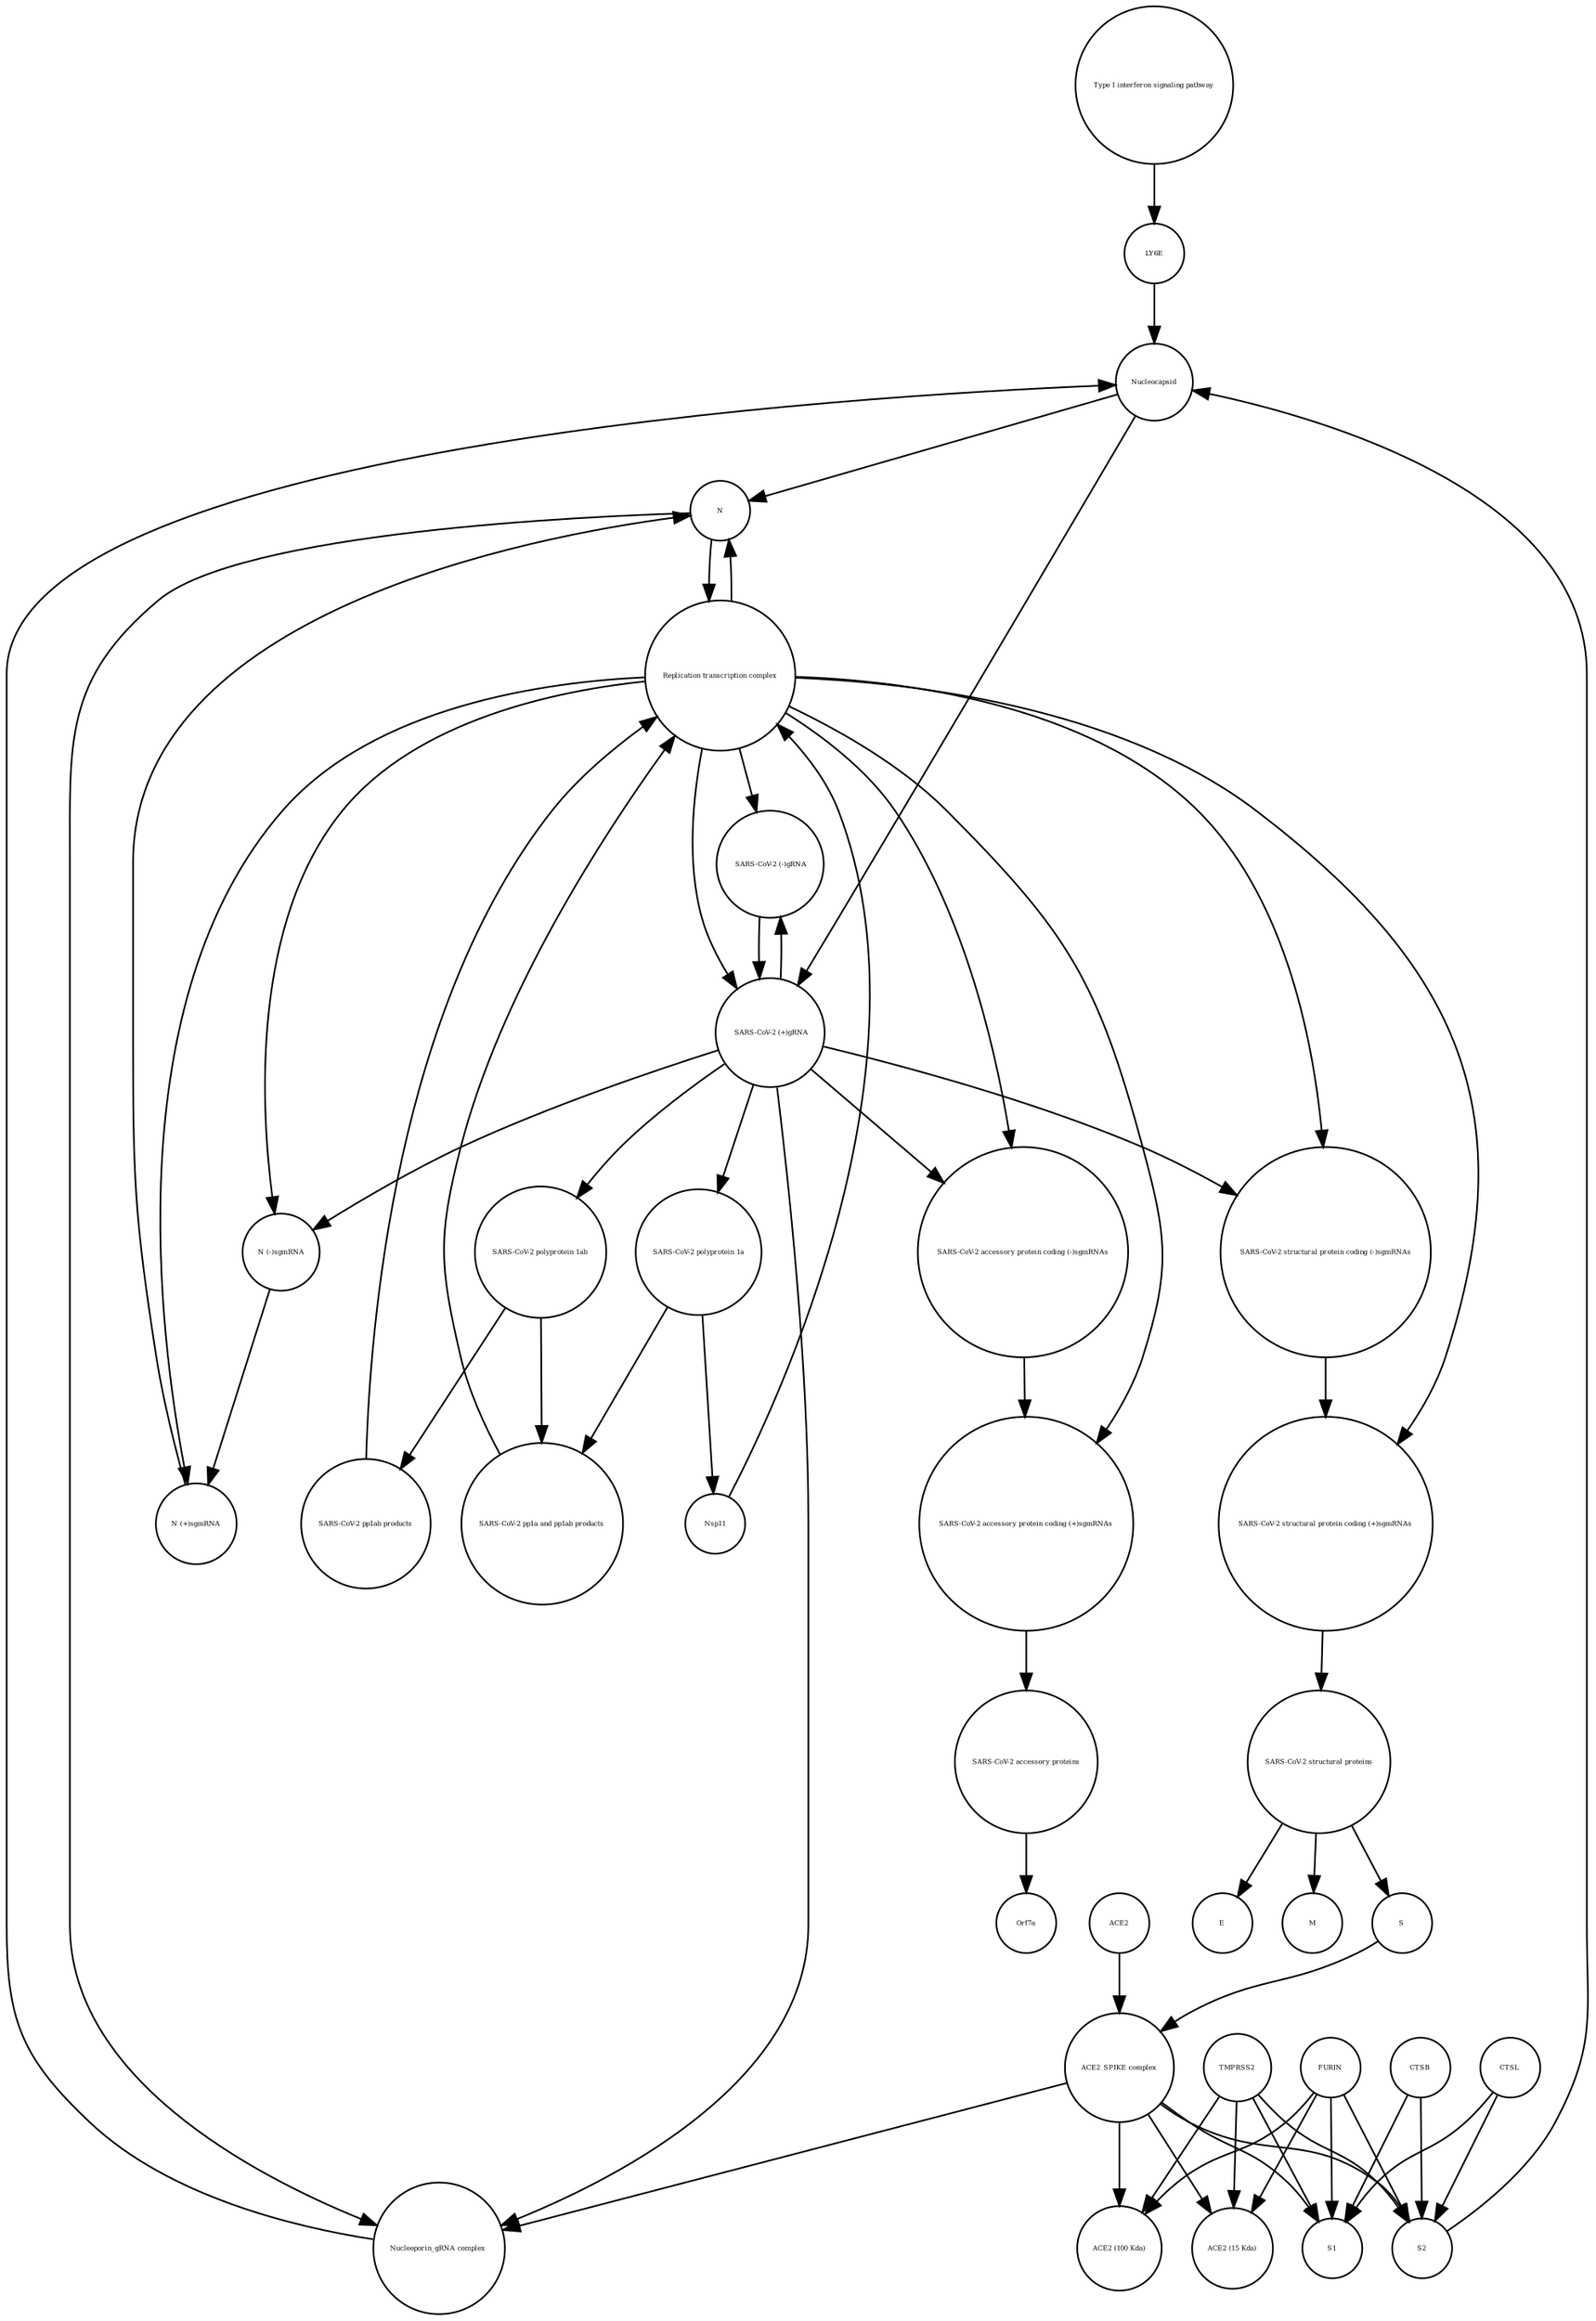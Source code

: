 strict digraph  {
"Type I interferon signaling pathway" [annotation="", bipartite=0, cls=phenotype, fontsize=4, label="Type I interferon signaling pathway", shape=circle];
LY6E [annotation="", bipartite=0, cls=macromolecule, fontsize=4, label=LY6E, shape=circle];
"SARS-CoV-2 accessory proteins" [annotation="", bipartite=0, cls=complex, fontsize=4, label="SARS-CoV-2 accessory proteins", shape=circle];
"ACE2 (15 Kda)" [annotation="", bipartite=0, cls=macromolecule, fontsize=4, label="ACE2 (15 Kda)", shape=circle];
"Nucleoporin_gRNA complex " [annotation="", bipartite=0, cls=complex, fontsize=4, label="Nucleoporin_gRNA complex ", shape=circle];
CTSL [annotation="", bipartite=0, cls=macromolecule, fontsize=4, label=CTSL, shape=circle];
"SARS-CoV-2 polyprotein 1ab" [annotation="", bipartite=0, cls=macromolecule, fontsize=4, label="SARS-CoV-2 polyprotein 1ab", shape=circle];
S [annotation="", bipartite=0, cls="macromolecule multimer", fontsize=4, label=S, shape=circle];
"ACE2 (100 Kda)" [annotation="", bipartite=0, cls=macromolecule, fontsize=4, label="ACE2 (100 Kda)", shape=circle];
CTSB [annotation="", bipartite=0, cls=macromolecule, fontsize=4, label=CTSB, shape=circle];
"N (-)sgmRNA" [annotation="", bipartite=0, cls="nucleic acid feature", fontsize=4, label="N (-)sgmRNA", shape=circle];
"SARS-CoV-2 structural protein coding (+)sgmRNAs" [annotation="", bipartite=0, cls=complex, fontsize=4, label="SARS-CoV-2 structural protein coding (+)sgmRNAs", shape=circle];
"N (+)sgmRNA" [annotation="", bipartite=0, cls="nucleic acid feature", fontsize=4, label="N (+)sgmRNA", shape=circle];
Nucleocapsid [annotation="", bipartite=0, cls=complex, fontsize=4, label=Nucleocapsid, shape=circle];
Nsp11 [annotation="", bipartite=0, cls=macromolecule, fontsize=4, label=Nsp11, shape=circle];
"ACE2_SPIKE complex" [annotation="", bipartite=0, cls=complex, fontsize=4, label="ACE2_SPIKE complex", shape=circle];
S2 [annotation="", bipartite=0, cls=macromolecule, fontsize=4, label=S2, shape=circle];
"SARS-CoV-2 polyprotein 1a" [annotation="", bipartite=0, cls=macromolecule, fontsize=4, label="SARS-CoV-2 polyprotein 1a", shape=circle];
E [annotation="", bipartite=0, cls=macromolecule, fontsize=4, label=E, shape=circle];
Orf7a [annotation="", bipartite=0, cls=macromolecule, fontsize=4, label=Orf7a, shape=circle];
"SARS-CoV-2 accessory protein coding (-)sgmRNAs" [annotation="", bipartite=0, cls=complex, fontsize=4, label="SARS-CoV-2 accessory protein coding (-)sgmRNAs", shape=circle];
" SARS-CoV-2 (-)gRNA" [annotation="", bipartite=0, cls="nucleic acid feature", fontsize=4, label=" SARS-CoV-2 (-)gRNA", shape=circle];
"SARS-CoV-2 structural proteins" [annotation="", bipartite=0, cls=complex, fontsize=4, label="SARS-CoV-2 structural proteins", shape=circle];
"SARS-CoV-2 structural protein coding (-)sgmRNAs" [annotation="", bipartite=0, cls=complex, fontsize=4, label="SARS-CoV-2 structural protein coding (-)sgmRNAs", shape=circle];
M [annotation="", bipartite=0, cls=macromolecule, fontsize=4, label=M, shape=circle];
N [annotation="", bipartite=0, cls="macromolecule multimer", fontsize=4, label=N, shape=circle];
FURIN [annotation="", bipartite=0, cls=macromolecule, fontsize=4, label=FURIN, shape=circle];
ACE2 [annotation="", bipartite=0, cls=macromolecule, fontsize=4, label=ACE2, shape=circle];
"SARS-CoV-2 accessory protein coding (+)sgmRNAs" [annotation="", bipartite=0, cls=complex, fontsize=4, label="SARS-CoV-2 accessory protein coding (+)sgmRNAs", shape=circle];
"Replication transcription complex" [annotation="", bipartite=0, cls=complex, fontsize=4, label="Replication transcription complex", shape=circle];
"SARS-CoV-2 pp1ab products" [annotation="", bipartite=0, cls=complex, fontsize=4, label="SARS-CoV-2 pp1ab products", shape=circle];
" SARS-CoV-2 (+)gRNA" [annotation="", bipartite=0, cls="nucleic acid feature", fontsize=4, label=" SARS-CoV-2 (+)gRNA", shape=circle];
TMPRSS2 [annotation="", bipartite=0, cls=macromolecule, fontsize=4, label=TMPRSS2, shape=circle];
S1 [annotation="", bipartite=0, cls=macromolecule, fontsize=4, label=S1, shape=circle];
"SARS-CoV-2 pp1a and pp1ab products" [annotation="", bipartite=0, cls=complex, fontsize=4, label="SARS-CoV-2 pp1a and pp1ab products", shape=circle];
"Type I interferon signaling pathway" -> LY6E  [annotation="", interaction_type=stimulation];
LY6E -> Nucleocapsid  [annotation="urn_miriam_doi_10.1101%2F2020.03.05.979260|urn_miriam_doi_10.1101%2F2020.04.02.021469", interaction_type=inhibition];
"SARS-CoV-2 accessory proteins" -> Orf7a  [annotation="", interaction_type=production];
"Nucleoporin_gRNA complex " -> Nucleocapsid  [annotation="", interaction_type=production];
CTSL -> S1  [annotation=urn_miriam_pubmed_32142651, interaction_type=catalysis];
CTSL -> S2  [annotation=urn_miriam_pubmed_32142651, interaction_type=catalysis];
"SARS-CoV-2 polyprotein 1ab" -> "SARS-CoV-2 pp1a and pp1ab products"  [annotation=urn_miriam_pubmed_31226023, interaction_type=catalysis];
"SARS-CoV-2 polyprotein 1ab" -> "SARS-CoV-2 pp1ab products"  [annotation=urn_miriam_pubmed_31226023, interaction_type=catalysis];
S -> "ACE2_SPIKE complex"  [annotation="", interaction_type=production];
CTSB -> S1  [annotation=urn_miriam_pubmed_32142651, interaction_type=catalysis];
CTSB -> S2  [annotation=urn_miriam_pubmed_32142651, interaction_type=catalysis];
"N (-)sgmRNA" -> "N (+)sgmRNA"  [annotation="", interaction_type=production];
"SARS-CoV-2 structural protein coding (+)sgmRNAs" -> "SARS-CoV-2 structural proteins"  [annotation="", interaction_type=production];
"N (+)sgmRNA" -> N  [annotation="", interaction_type=production];
Nucleocapsid -> " SARS-CoV-2 (+)gRNA"  [annotation="", interaction_type=production];
Nucleocapsid -> N  [annotation="", interaction_type=production];
Nsp11 -> "Replication transcription complex"  [annotation="", interaction_type=production];
"ACE2_SPIKE complex" -> "Nucleoporin_gRNA complex "  [annotation="urn_miriam_pubmed_32142651|urn_miriam_pubmed_32094589", interaction_type=stimulation];
"ACE2_SPIKE complex" -> "ACE2 (15 Kda)"  [annotation="", interaction_type=production];
"ACE2_SPIKE complex" -> S2  [annotation="", interaction_type=production];
"ACE2_SPIKE complex" -> S1  [annotation="", interaction_type=production];
"ACE2_SPIKE complex" -> "ACE2 (100 Kda)"  [annotation="", interaction_type=production];
S2 -> Nucleocapsid  [annotation="", interaction_type=stimulation];
"SARS-CoV-2 polyprotein 1a" -> Nsp11  [annotation=urn_miriam_pubmed_31226023, interaction_type=catalysis];
"SARS-CoV-2 polyprotein 1a" -> "SARS-CoV-2 pp1a and pp1ab products"  [annotation=urn_miriam_pubmed_31226023, interaction_type=catalysis];
"SARS-CoV-2 accessory protein coding (-)sgmRNAs" -> "SARS-CoV-2 accessory protein coding (+)sgmRNAs"  [annotation="", interaction_type=production];
" SARS-CoV-2 (-)gRNA" -> " SARS-CoV-2 (+)gRNA"  [annotation="", interaction_type=production];
"SARS-CoV-2 structural proteins" -> M  [annotation="", interaction_type=production];
"SARS-CoV-2 structural proteins" -> E  [annotation="", interaction_type=production];
"SARS-CoV-2 structural proteins" -> S  [annotation="", interaction_type=production];
"SARS-CoV-2 structural protein coding (-)sgmRNAs" -> "SARS-CoV-2 structural protein coding (+)sgmRNAs"  [annotation="", interaction_type=production];
N -> "Nucleoporin_gRNA complex "  [annotation="", interaction_type=production];
N -> "Replication transcription complex"  [annotation="", interaction_type=production];
FURIN -> S1  [annotation="", interaction_type=catalysis];
FURIN -> "ACE2 (15 Kda)"  [annotation="", interaction_type=catalysis];
FURIN -> "ACE2 (100 Kda)"  [annotation="", interaction_type=catalysis];
FURIN -> S2  [annotation="", interaction_type=catalysis];
ACE2 -> "ACE2_SPIKE complex"  [annotation="", interaction_type=production];
"SARS-CoV-2 accessory protein coding (+)sgmRNAs" -> "SARS-CoV-2 accessory proteins"  [annotation="", interaction_type=production];
"Replication transcription complex" -> "N (+)sgmRNA"  [annotation="", interaction_type="necessary stimulation"];
"Replication transcription complex" -> "SARS-CoV-2 accessory protein coding (+)sgmRNAs"  [annotation="", interaction_type="necessary stimulation"];
"Replication transcription complex" -> "N (-)sgmRNA"  [annotation="", interaction_type="necessary stimulation"];
"Replication transcription complex" -> "SARS-CoV-2 accessory protein coding (-)sgmRNAs"  [annotation="", interaction_type="necessary stimulation"];
"Replication transcription complex" -> " SARS-CoV-2 (-)gRNA"  [annotation="", interaction_type="necessary stimulation"];
"Replication transcription complex" -> "SARS-CoV-2 structural protein coding (-)sgmRNAs"  [annotation="", interaction_type="necessary stimulation"];
"Replication transcription complex" -> N  [annotation="", interaction_type=production];
"Replication transcription complex" -> "SARS-CoV-2 structural protein coding (+)sgmRNAs"  [annotation="", interaction_type="necessary stimulation"];
"Replication transcription complex" -> " SARS-CoV-2 (+)gRNA"  [annotation="", interaction_type="necessary stimulation"];
"SARS-CoV-2 pp1ab products" -> "Replication transcription complex"  [annotation="", interaction_type=production];
" SARS-CoV-2 (+)gRNA" -> "N (-)sgmRNA"  [annotation="", interaction_type=production];
" SARS-CoV-2 (+)gRNA" -> "SARS-CoV-2 accessory protein coding (-)sgmRNAs"  [annotation="", interaction_type=production];
" SARS-CoV-2 (+)gRNA" -> " SARS-CoV-2 (-)gRNA"  [annotation="", interaction_type=production];
" SARS-CoV-2 (+)gRNA" -> "SARS-CoV-2 structural protein coding (-)sgmRNAs"  [annotation="", interaction_type=production];
" SARS-CoV-2 (+)gRNA" -> "Nucleoporin_gRNA complex "  [annotation="", interaction_type=production];
" SARS-CoV-2 (+)gRNA" -> "SARS-CoV-2 polyprotein 1ab"  [annotation="", interaction_type=production];
" SARS-CoV-2 (+)gRNA" -> "SARS-CoV-2 polyprotein 1a"  [annotation="", interaction_type=production];
TMPRSS2 -> S1  [annotation="", interaction_type=catalysis];
TMPRSS2 -> "ACE2 (15 Kda)"  [annotation="", interaction_type=catalysis];
TMPRSS2 -> "ACE2 (100 Kda)"  [annotation="", interaction_type=catalysis];
TMPRSS2 -> S2  [annotation="", interaction_type=catalysis];
"SARS-CoV-2 pp1a and pp1ab products" -> "Replication transcription complex"  [annotation="", interaction_type=production];
}
